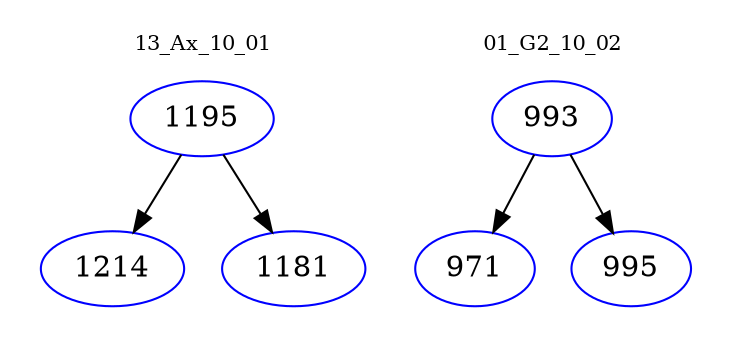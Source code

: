 digraph{
subgraph cluster_0 {
color = white
label = "13_Ax_10_01";
fontsize=10;
T0_1195 [label="1195", color="blue"]
T0_1195 -> T0_1214 [color="black"]
T0_1214 [label="1214", color="blue"]
T0_1195 -> T0_1181 [color="black"]
T0_1181 [label="1181", color="blue"]
}
subgraph cluster_1 {
color = white
label = "01_G2_10_02";
fontsize=10;
T1_993 [label="993", color="blue"]
T1_993 -> T1_971 [color="black"]
T1_971 [label="971", color="blue"]
T1_993 -> T1_995 [color="black"]
T1_995 [label="995", color="blue"]
}
}
